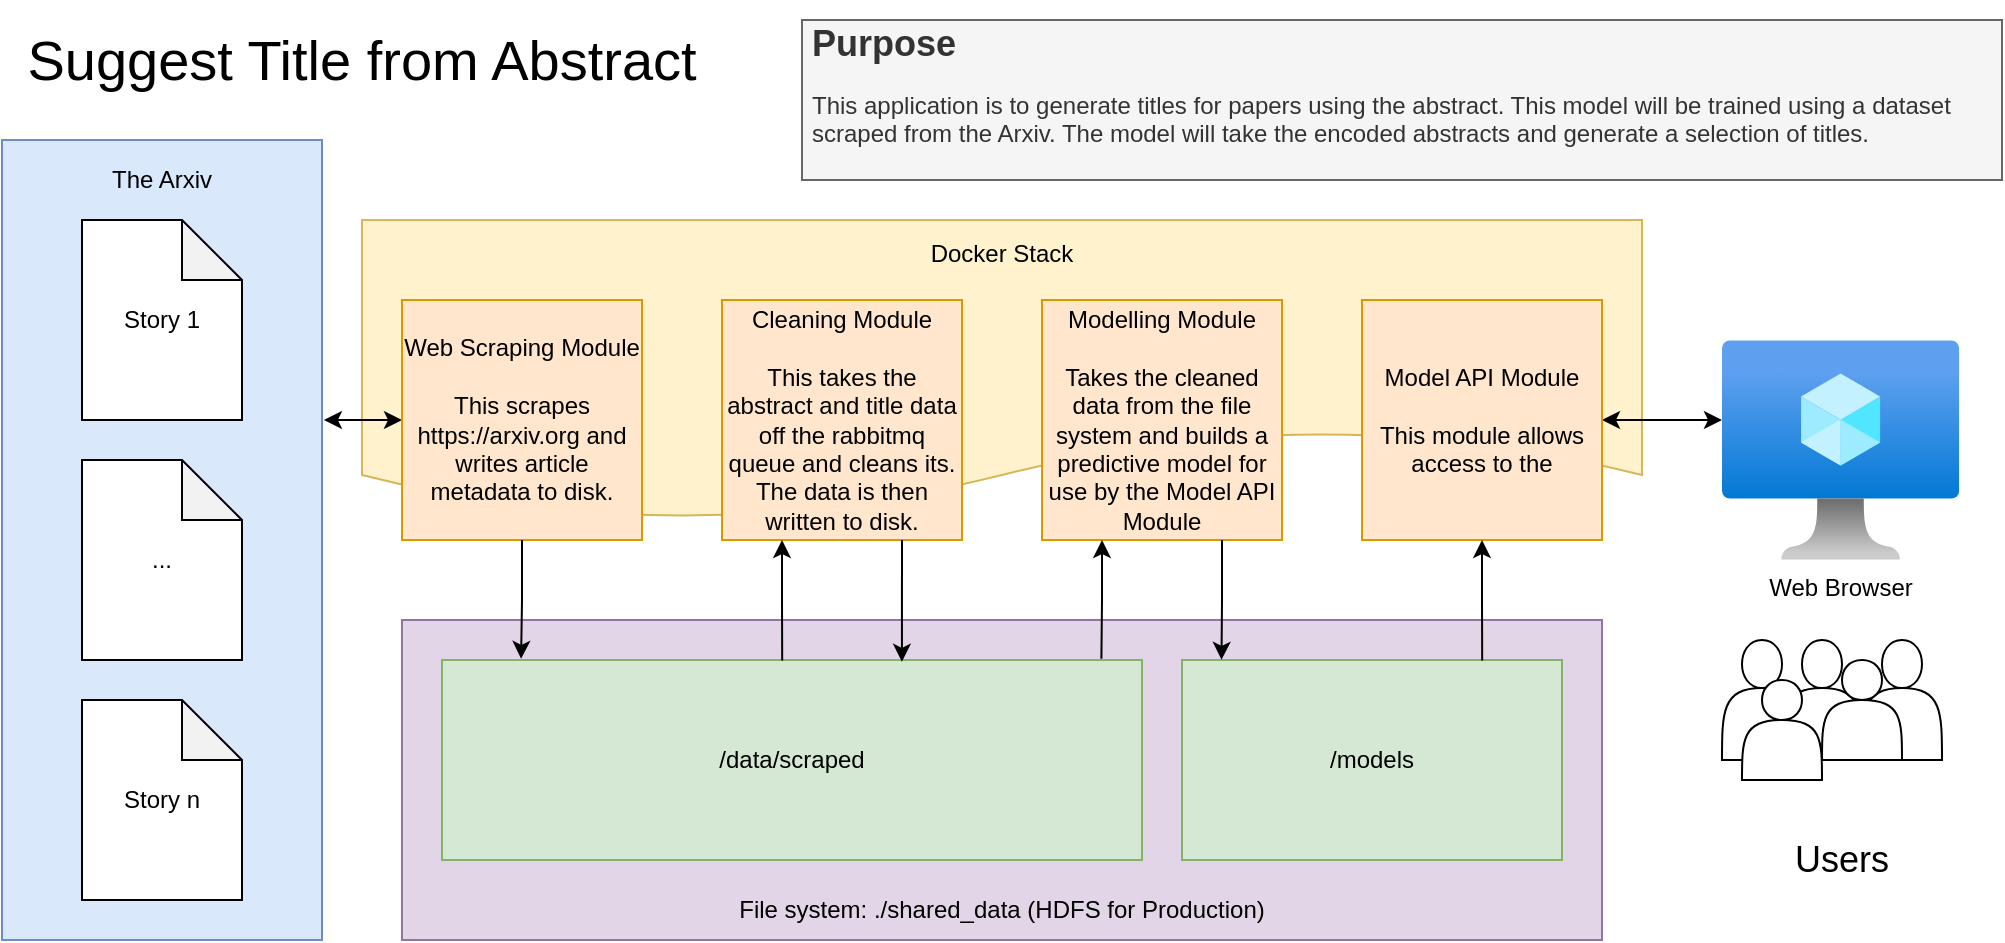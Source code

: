 <mxfile version="14.5.10"><diagram id="QOoNks54gpx1qkHBjz40" name="Page-1"><mxGraphModel dx="1422" dy="805" grid="1" gridSize="10" guides="1" tooltips="1" connect="1" arrows="1" fold="1" page="1" pageScale="1" pageWidth="850" pageHeight="1100" math="0" shadow="0"><root><mxCell id="0"/><mxCell id="1" parent="0"/><mxCell id="Hl5AigkGvDJ-HmGVp4Su-29" value="&lt;div&gt;Docker Stack&lt;/div&gt;&lt;div&gt;&lt;br&gt;&lt;/div&gt;&lt;div&gt;&lt;br&gt;&lt;/div&gt;&lt;div&gt;&lt;br&gt;&lt;/div&gt;&lt;div&gt;&lt;br&gt;&lt;/div&gt;&lt;div&gt;&lt;br&gt;&lt;/div&gt;" style="shape=document;whiteSpace=wrap;html=1;boundedLbl=1;fillColor=#fff2cc;strokeColor=#d6b656;" parent="1" vertex="1"><mxGeometry x="220" y="200" width="640" height="150" as="geometry"/></mxCell><mxCell id="Hl5AigkGvDJ-HmGVp4Su-4" value="" style="rounded=0;whiteSpace=wrap;html=1;fillColor=#dae8fc;strokeColor=#6c8ebf;" parent="1" vertex="1"><mxGeometry x="40" y="160" width="160" height="400" as="geometry"/></mxCell><mxCell id="Hl5AigkGvDJ-HmGVp4Su-5" value="..." style="shape=note;whiteSpace=wrap;html=1;backgroundOutline=1;darkOpacity=0.05;" parent="1" vertex="1"><mxGeometry x="80" y="320" width="80" height="100" as="geometry"/></mxCell><mxCell id="Hl5AigkGvDJ-HmGVp4Su-6" value="Story 1" style="shape=note;whiteSpace=wrap;html=1;backgroundOutline=1;darkOpacity=0.05;" parent="1" vertex="1"><mxGeometry x="80" y="200" width="80" height="100" as="geometry"/></mxCell><mxCell id="Hl5AigkGvDJ-HmGVp4Su-7" value="Story n" style="shape=note;whiteSpace=wrap;html=1;backgroundOutline=1;darkOpacity=0.05;" parent="1" vertex="1"><mxGeometry x="80" y="440" width="80" height="100" as="geometry"/></mxCell><mxCell id="Hl5AigkGvDJ-HmGVp4Su-9" value="The Arxiv" style="text;html=1;strokeColor=none;fillColor=none;align=center;verticalAlign=middle;whiteSpace=wrap;rounded=0;" parent="1" vertex="1"><mxGeometry x="80" y="170" width="80" height="20" as="geometry"/></mxCell><mxCell id="Hl5AigkGvDJ-HmGVp4Su-27" style="edgeStyle=orthogonalEdgeStyle;rounded=0;orthogonalLoop=1;jettySize=auto;html=1;exitX=0;exitY=0.5;exitDx=0;exitDy=0;entryX=1.006;entryY=0.35;entryDx=0;entryDy=0;entryPerimeter=0;startArrow=classic;startFill=1;endArrow=classic;endFill=1;" parent="1" source="Hl5AigkGvDJ-HmGVp4Su-10" target="Hl5AigkGvDJ-HmGVp4Su-4" edge="1"><mxGeometry relative="1" as="geometry"/></mxCell><mxCell id="Hl5AigkGvDJ-HmGVp4Su-10" value="&lt;div&gt;Web Scraping Module&lt;/div&gt;&lt;div&gt;&lt;br&gt;&lt;/div&gt;&lt;div&gt;This scrapes https://arxiv.org and writes article metadata to disk.&lt;br&gt;&lt;/div&gt;" style="rounded=0;whiteSpace=wrap;html=1;fillColor=#ffe6cc;strokeColor=#d79b00;" parent="1" vertex="1"><mxGeometry x="240" y="240" width="120" height="120" as="geometry"/></mxCell><mxCell id="Hl5AigkGvDJ-HmGVp4Su-14" value="&lt;div&gt;Cleaning Module&lt;/div&gt;&lt;div&gt;&lt;br&gt;&lt;/div&gt;&lt;div&gt;This takes the abstract and title data off the rabbitmq queue and cleans its. The data is then written to disk.&lt;br&gt;&lt;/div&gt;" style="rounded=0;whiteSpace=wrap;html=1;fillColor=#ffe6cc;strokeColor=#d79b00;" parent="1" vertex="1"><mxGeometry x="400" y="240" width="120" height="120" as="geometry"/></mxCell><mxCell id="Hl5AigkGvDJ-HmGVp4Su-15" value="&lt;div&gt;Modelling Module&lt;/div&gt;&lt;div&gt;&lt;br&gt;&lt;/div&gt;&lt;div&gt;Takes the cleaned data from the file system and builds a predictive model for use by the Model API Module&lt;br&gt;&lt;/div&gt;" style="rounded=0;whiteSpace=wrap;html=1;fillColor=#ffe6cc;strokeColor=#d79b00;" parent="1" vertex="1"><mxGeometry x="560" y="240" width="120" height="120" as="geometry"/></mxCell><mxCell id="Hl5AigkGvDJ-HmGVp4Su-39" style="edgeStyle=orthogonalEdgeStyle;rounded=0;orthogonalLoop=1;jettySize=auto;html=1;exitX=1;exitY=0.5;exitDx=0;exitDy=0;entryX=0;entryY=0.364;entryDx=0;entryDy=0;entryPerimeter=0;fontSize=18;startArrow=classic;startFill=1;endArrow=classic;endFill=1;" parent="1" source="Hl5AigkGvDJ-HmGVp4Su-18" target="Hl5AigkGvDJ-HmGVp4Su-38" edge="1"><mxGeometry relative="1" as="geometry"/></mxCell><mxCell id="Hl5AigkGvDJ-HmGVp4Su-18" value="&lt;div&gt;Model API Module&lt;/div&gt;&lt;div&gt;&lt;br&gt;&lt;/div&gt;&lt;div&gt;This module allows access to the &lt;br&gt;&lt;/div&gt;" style="rounded=0;whiteSpace=wrap;html=1;fillColor=#ffe6cc;strokeColor=#d79b00;" parent="1" vertex="1"><mxGeometry x="720" y="240" width="120" height="120" as="geometry"/></mxCell><mxCell id="Hl5AigkGvDJ-HmGVp4Su-20" value="&lt;div&gt;&lt;br&gt;&lt;/div&gt;&lt;div&gt;&lt;br&gt;&lt;/div&gt;&lt;div&gt;&lt;br&gt;&lt;/div&gt;&lt;div&gt;&lt;br&gt;&lt;/div&gt;&lt;div&gt;&lt;br&gt;&lt;/div&gt;&lt;div&gt;&lt;br&gt;&lt;/div&gt;&lt;div&gt;&lt;br&gt;&lt;/div&gt;&lt;div&gt;&lt;br&gt;&lt;/div&gt;&lt;div&gt;&lt;br&gt;&lt;/div&gt;&lt;div&gt;File system: ./shared_data (HDFS for Production)&lt;/div&gt;" style="rounded=0;whiteSpace=wrap;html=1;fillColor=#e1d5e7;strokeColor=#9673a6;" parent="1" vertex="1"><mxGeometry x="240" y="400" width="600" height="160" as="geometry"/></mxCell><mxCell id="Hl5AigkGvDJ-HmGVp4Su-28" value="&lt;h1 style=&quot;font-size: 18px&quot;&gt;Purpose&lt;/h1&gt;&lt;p&gt;This application is to generate titles for papers using the abstract. This model will be trained using a dataset scraped from the Arxiv. The model will take the encoded abstracts and generate a selection of titles. &lt;br&gt;&lt;/p&gt;" style="text;html=1;strokeColor=#666666;fillColor=#f5f5f5;spacing=5;spacingTop=-20;whiteSpace=wrap;overflow=hidden;rounded=0;fontColor=#333333;" parent="1" vertex="1"><mxGeometry x="440" y="100" width="600" height="80" as="geometry"/></mxCell><mxCell id="Hl5AigkGvDJ-HmGVp4Su-30" value="Suggest Title from Abstract" style="text;html=1;strokeColor=none;fillColor=none;align=center;verticalAlign=middle;whiteSpace=wrap;rounded=0;fontSize=28;" parent="1" vertex="1"><mxGeometry x="40" y="100" width="360" height="40" as="geometry"/></mxCell><mxCell id="Hl5AigkGvDJ-HmGVp4Su-31" value="" style="shape=actor;whiteSpace=wrap;html=1;fontSize=28;" parent="1" vertex="1"><mxGeometry x="900" y="410" width="40" height="60" as="geometry"/></mxCell><mxCell id="Hl5AigkGvDJ-HmGVp4Su-33" value="" style="shape=actor;whiteSpace=wrap;html=1;fontSize=28;" parent="1" vertex="1"><mxGeometry x="930" y="410" width="40" height="60" as="geometry"/></mxCell><mxCell id="Hl5AigkGvDJ-HmGVp4Su-34" value="" style="shape=actor;whiteSpace=wrap;html=1;fontSize=28;" parent="1" vertex="1"><mxGeometry x="970" y="410" width="40" height="60" as="geometry"/></mxCell><mxCell id="Hl5AigkGvDJ-HmGVp4Su-35" value="" style="shape=actor;whiteSpace=wrap;html=1;fontSize=28;" parent="1" vertex="1"><mxGeometry x="950" y="420" width="40" height="50" as="geometry"/></mxCell><mxCell id="Hl5AigkGvDJ-HmGVp4Su-36" value="" style="shape=actor;whiteSpace=wrap;html=1;fontSize=28;" parent="1" vertex="1"><mxGeometry x="910" y="430" width="40" height="50" as="geometry"/></mxCell><mxCell id="Hl5AigkGvDJ-HmGVp4Su-37" value="Users" style="text;html=1;strokeColor=none;fillColor=none;align=center;verticalAlign=middle;whiteSpace=wrap;rounded=0;fontSize=18;" parent="1" vertex="1"><mxGeometry x="900" y="500" width="120" height="40" as="geometry"/></mxCell><mxCell id="Hl5AigkGvDJ-HmGVp4Su-38" value="Web Browser" style="aspect=fixed;html=1;points=[];align=center;image;fontSize=12;image=img/lib/azure2/compute/Virtual_Machine.svg;" parent="1" vertex="1"><mxGeometry x="900" y="260" width="118.59" height="110" as="geometry"/></mxCell><mxCell id="ULcln_i_esW0HE44x4vg-7" value="/data/scraped" style="rounded=0;whiteSpace=wrap;html=1;fillColor=#d5e8d4;strokeColor=#82b366;" vertex="1" parent="1"><mxGeometry x="260" y="420" width="350" height="100" as="geometry"/></mxCell><mxCell id="ULcln_i_esW0HE44x4vg-8" value="/models" style="rounded=0;whiteSpace=wrap;html=1;fillColor=#d5e8d4;strokeColor=#82b366;" vertex="1" parent="1"><mxGeometry x="630" y="420" width="190" height="100" as="geometry"/></mxCell><mxCell id="ULcln_i_esW0HE44x4vg-11" style="edgeStyle=orthogonalEdgeStyle;rounded=0;orthogonalLoop=1;jettySize=auto;html=1;exitX=0.25;exitY=1;exitDx=0;exitDy=0;entryX=0.942;entryY=-0.006;entryDx=0;entryDy=0;entryPerimeter=0;startArrow=classic;startFill=1;endArrow=none;endFill=0;" edge="1" parent="1" source="Hl5AigkGvDJ-HmGVp4Su-15" target="ULcln_i_esW0HE44x4vg-7"><mxGeometry relative="1" as="geometry"/></mxCell><mxCell id="ULcln_i_esW0HE44x4vg-12" style="edgeStyle=orthogonalEdgeStyle;rounded=0;orthogonalLoop=1;jettySize=auto;html=1;exitX=0.75;exitY=1;exitDx=0;exitDy=0;entryX=0.104;entryY=-0.001;entryDx=0;entryDy=0;entryPerimeter=0;" edge="1" parent="1" source="Hl5AigkGvDJ-HmGVp4Su-15" target="ULcln_i_esW0HE44x4vg-8"><mxGeometry relative="1" as="geometry"/></mxCell><mxCell id="ULcln_i_esW0HE44x4vg-14" style="edgeStyle=orthogonalEdgeStyle;rounded=0;orthogonalLoop=1;jettySize=auto;html=1;exitX=0.5;exitY=1;exitDx=0;exitDy=0;entryX=0.79;entryY=0.003;entryDx=0;entryDy=0;entryPerimeter=0;startArrow=classic;startFill=1;endArrow=none;endFill=0;" edge="1" parent="1" source="Hl5AigkGvDJ-HmGVp4Su-18" target="ULcln_i_esW0HE44x4vg-8"><mxGeometry relative="1" as="geometry"/></mxCell><mxCell id="ULcln_i_esW0HE44x4vg-17" style="edgeStyle=orthogonalEdgeStyle;rounded=0;orthogonalLoop=1;jettySize=auto;html=1;exitX=0.5;exitY=1;exitDx=0;exitDy=0;entryX=0.113;entryY=-0.006;entryDx=0;entryDy=0;entryPerimeter=0;" edge="1" parent="1" source="Hl5AigkGvDJ-HmGVp4Su-10" target="ULcln_i_esW0HE44x4vg-7"><mxGeometry relative="1" as="geometry"/></mxCell><mxCell id="ULcln_i_esW0HE44x4vg-18" style="edgeStyle=orthogonalEdgeStyle;rounded=0;orthogonalLoop=1;jettySize=auto;html=1;exitX=0.25;exitY=1;exitDx=0;exitDy=0;entryX=0.486;entryY=0.002;entryDx=0;entryDy=0;entryPerimeter=0;startArrow=classic;startFill=1;endArrow=none;endFill=0;" edge="1" parent="1" source="Hl5AigkGvDJ-HmGVp4Su-14" target="ULcln_i_esW0HE44x4vg-7"><mxGeometry relative="1" as="geometry"/></mxCell><mxCell id="ULcln_i_esW0HE44x4vg-19" style="edgeStyle=orthogonalEdgeStyle;rounded=0;orthogonalLoop=1;jettySize=auto;html=1;exitX=0.75;exitY=1;exitDx=0;exitDy=0;entryX=0.657;entryY=0.009;entryDx=0;entryDy=0;entryPerimeter=0;" edge="1" parent="1" source="Hl5AigkGvDJ-HmGVp4Su-14" target="ULcln_i_esW0HE44x4vg-7"><mxGeometry relative="1" as="geometry"/></mxCell></root></mxGraphModel></diagram></mxfile>
